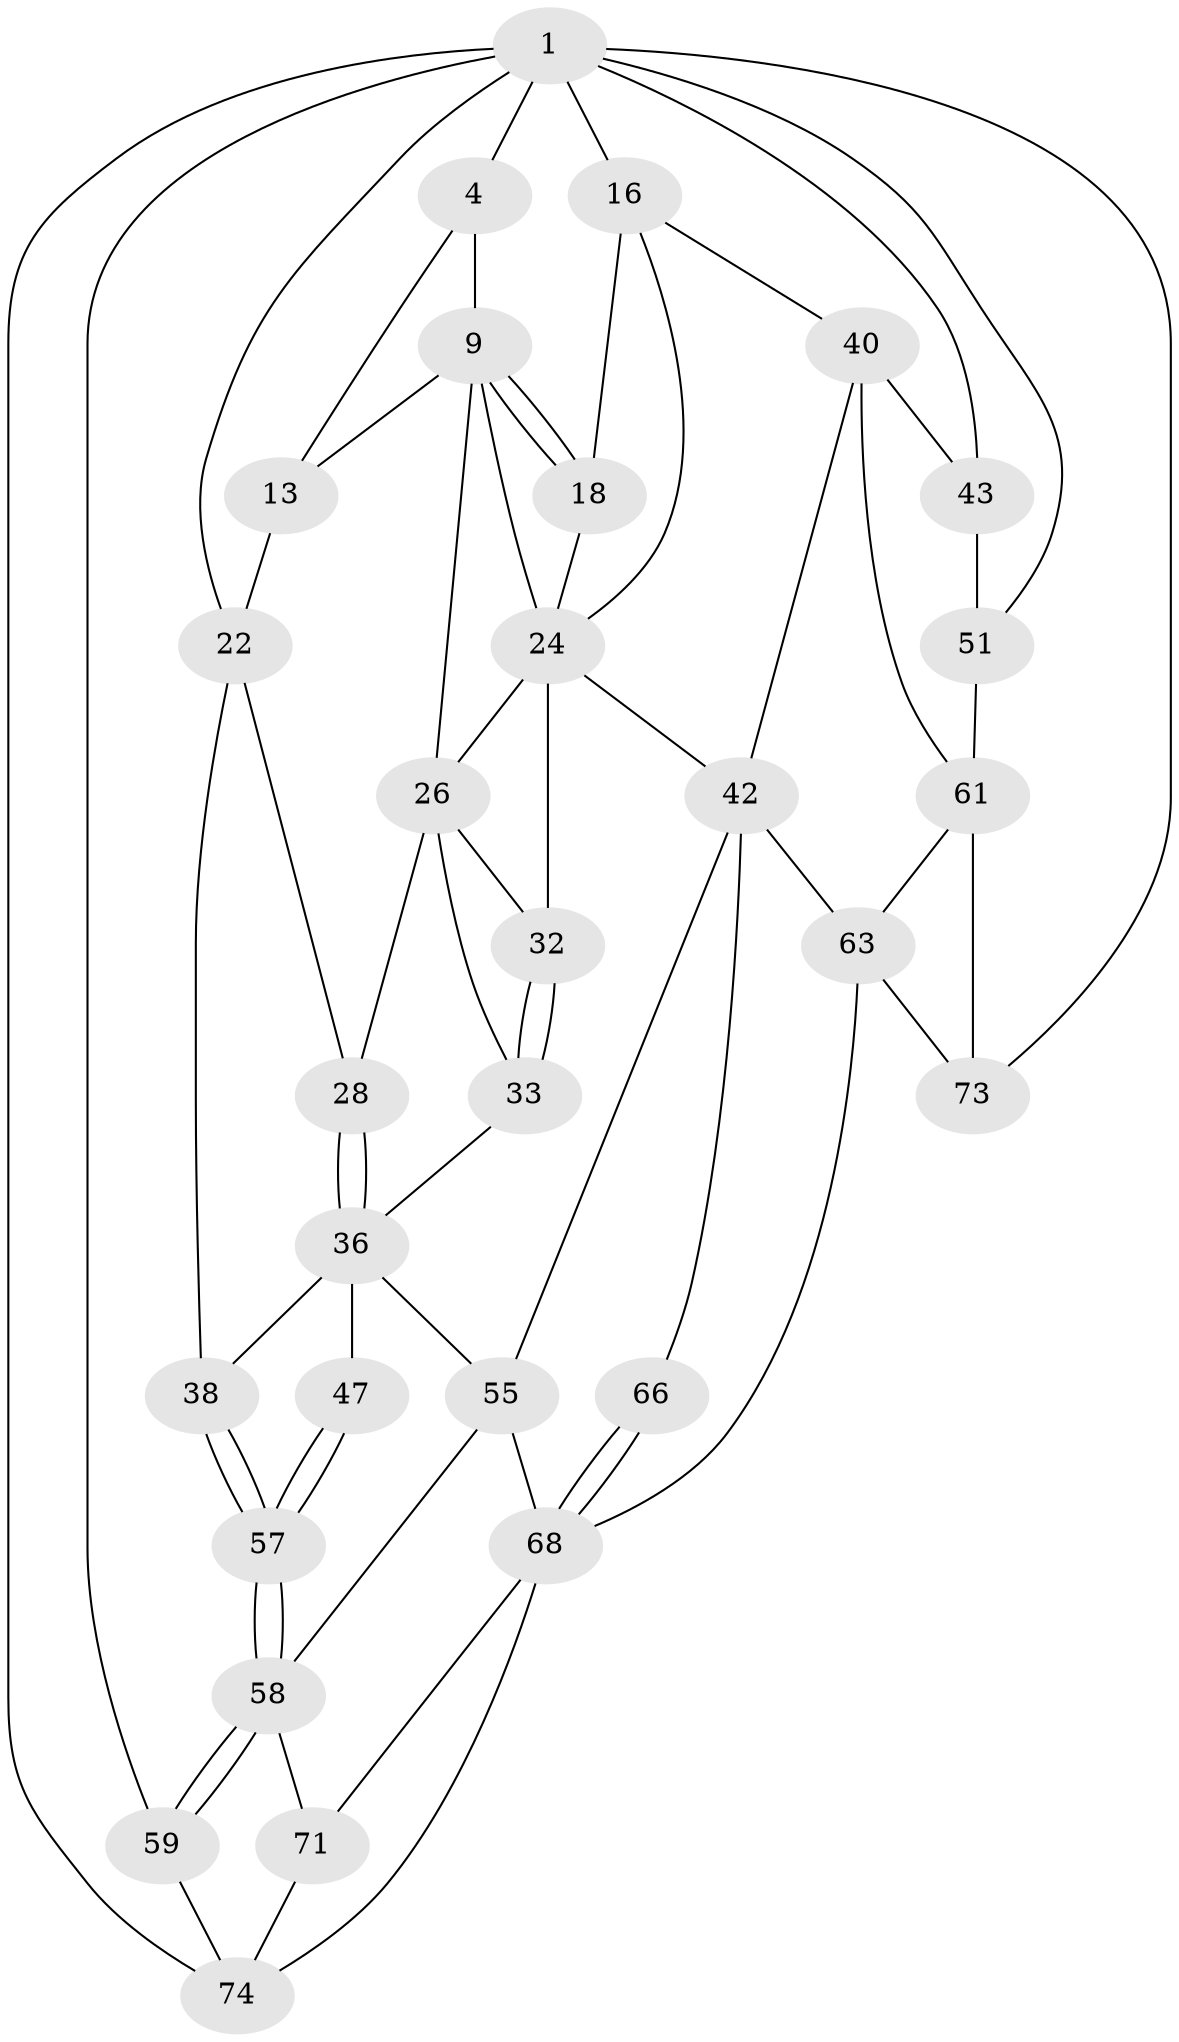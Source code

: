 // original degree distribution, {3: 0.039473684210526314, 6: 0.25, 4: 0.25, 5: 0.4605263157894737}
// Generated by graph-tools (version 1.1) at 2025/21/03/04/25 18:21:15]
// undirected, 30 vertices, 65 edges
graph export_dot {
graph [start="1"]
  node [color=gray90,style=filled];
  1 [pos="+0.9611093865173302+0",super="+2+6"];
  4 [pos="+0.2385048013293347+0",super="+5"];
  9 [pos="+0.5109881093507964+0.04111514634930617",super="+10"];
  13 [pos="+0.23241438918284588+0"];
  16 [pos="+0.6950965996505143+0.2206250558085471",super="+20+17"];
  18 [pos="+0.531905320578889+0.14175322470206833",super="+21"];
  22 [pos="+0+0.23630355849919082",super="+23"];
  24 [pos="+0.4399436135904189+0.22422959783011914",super="+31+25"];
  26 [pos="+0.288059064121006+0.21776216728441836",super="+30+27"];
  28 [pos="+0.14917135936257514+0.2603323665054015"];
  32 [pos="+0.3577463670131398+0.43811626318437485",super="+35"];
  33 [pos="+0.3410377612189527+0.4539573957451896"];
  36 [pos="+0.1593904676514208+0.39243776885345943",super="+37+39"];
  38 [pos="+0+0.24614094165821154"];
  40 [pos="+0.7395272634858329+0.4331334912480799",super="+41+45"];
  42 [pos="+0.6241682419700579+0.4911203377577505",super="+53"];
  43 [pos="+1+0.18375048509226968",super="+44+48"];
  47 [pos="+0.09209377508037968+0.5694833652487213"];
  51 [pos="+1+1",super="+52"];
  55 [pos="+0.3342600046224162+0.6586177656288114",super="+56"];
  57 [pos="+0+0.6872571748667005"];
  58 [pos="+0+1",super="+65"];
  59 [pos="+0+1"];
  61 [pos="+0.8051855593757661+0.72243048804675",super="+62"];
  63 [pos="+0.7391681627566886+0.7571806166507397",super="+67+64"];
  66 [pos="+0.46579995443501626+0.7476343727769211"];
  68 [pos="+0.6104558168668754+0.885266870880981",super="+69"];
  71 [pos="+0.29323685412926365+0.8578069369271715"];
  73 [pos="+0.8220523012246634+0.9408889822012807"];
  74 [pos="+0.5561166665132864+1",super="+75"];
  1 -- 4 [weight=2];
  1 -- 73;
  1 -- 74;
  1 -- 43 [weight=2];
  1 -- 51;
  1 -- 22;
  1 -- 59 [weight=2];
  1 -- 16 [weight=2];
  4 -- 13;
  4 -- 9;
  9 -- 18 [weight=2];
  9 -- 18;
  9 -- 24;
  9 -- 26;
  9 -- 13;
  13 -- 22;
  16 -- 40;
  16 -- 24;
  16 -- 18;
  18 -- 24;
  22 -- 38;
  22 -- 28;
  24 -- 32 [weight=2];
  24 -- 42;
  24 -- 26;
  26 -- 32;
  26 -- 33;
  26 -- 28;
  28 -- 36;
  28 -- 36;
  32 -- 33;
  32 -- 33;
  33 -- 36;
  36 -- 38;
  36 -- 47 [weight=2];
  36 -- 55;
  38 -- 57;
  38 -- 57;
  40 -- 42;
  40 -- 61;
  40 -- 43 [weight=3];
  42 -- 66;
  42 -- 55;
  42 -- 63;
  43 -- 51;
  47 -- 57;
  47 -- 57;
  51 -- 61 [weight=2];
  55 -- 68;
  55 -- 58;
  57 -- 58;
  57 -- 58;
  58 -- 59;
  58 -- 59;
  58 -- 71;
  59 -- 74;
  61 -- 73;
  61 -- 63;
  63 -- 73;
  63 -- 68;
  66 -- 68;
  66 -- 68;
  68 -- 74;
  68 -- 71;
  71 -- 74;
}
